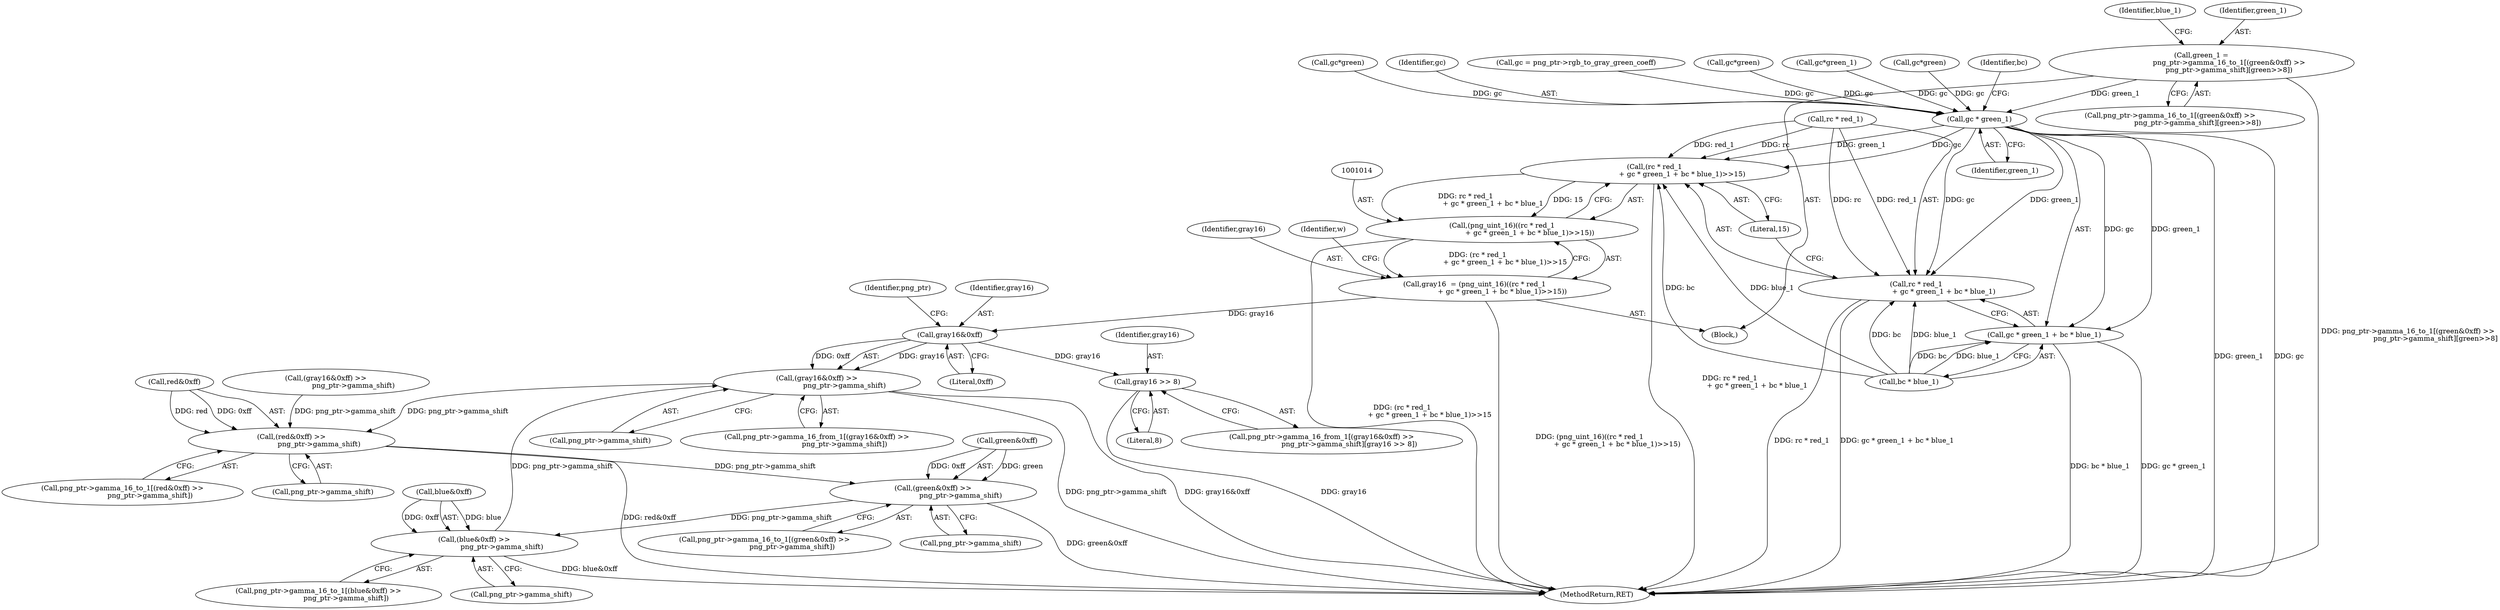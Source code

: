 digraph "0_Chrome_7f3d85b096f66870a15b37c2f40b219b2e292693_9@array" {
"1000975" [label="(Call,green_1 =\n                         png_ptr->gamma_16_to_1[(green&0xff) >>\n                         png_ptr->gamma_shift][green>>8])"];
"1001021" [label="(Call,gc * green_1)"];
"1001015" [label="(Call,(rc * red_1\n                         + gc * green_1 + bc * blue_1)>>15)"];
"1001013" [label="(Call,(png_uint_16)((rc * red_1\n                         + gc * green_1 + bc * blue_1)>>15))"];
"1001011" [label="(Call,gray16  = (png_uint_16)((rc * red_1\n                         + gc * green_1 + bc * blue_1)>>15))"];
"1001036" [label="(Call,gray16&0xff)"];
"1001035" [label="(Call,(gray16&0xff) >>\n                         png_ptr->gamma_shift)"];
"1000964" [label="(Call,(red&0xff) >>\n                         png_ptr->gamma_shift)"];
"1000982" [label="(Call,(green&0xff) >>\n                         png_ptr->gamma_shift)"];
"1001000" [label="(Call,(blue&0xff) >>\n                         png_ptr->gamma_shift)"];
"1001042" [label="(Call,gray16 >> 8)"];
"1001016" [label="(Call,rc * red_1\n                         + gc * green_1 + bc * blue_1)"];
"1001020" [label="(Call,gc * green_1 + bc * blue_1)"];
"1000964" [label="(Call,(red&0xff) >>\n                         png_ptr->gamma_shift)"];
"1001013" [label="(Call,(png_uint_16)((rc * red_1\n                         + gc * green_1 + bc * blue_1)>>15))"];
"1001036" [label="(Call,gray16&0xff)"];
"1000516" [label="(Call,(gray16&0xff) >>\n                         png_ptr->gamma_shift)"];
"1001029" [label="(Identifier,w)"];
"1001020" [label="(Call,gc * green_1 + bc * blue_1)"];
"1001039" [label="(Call,png_ptr->gamma_shift)"];
"1000975" [label="(Call,green_1 =\n                         png_ptr->gamma_16_to_1[(green&0xff) >>\n                         png_ptr->gamma_shift][green>>8])"];
"1001030" [label="(Call,png_ptr->gamma_16_from_1[(gray16&0xff) >>\n                         png_ptr->gamma_shift][gray16 >> 8])"];
"1001024" [label="(Call,bc * blue_1)"];
"1001031" [label="(Call,png_ptr->gamma_16_from_1[(gray16&0xff) >>\n                         png_ptr->gamma_shift])"];
"1001037" [label="(Identifier,gray16)"];
"1000968" [label="(Call,png_ptr->gamma_shift)"];
"1000994" [label="(Identifier,blue_1)"];
"1000996" [label="(Call,png_ptr->gamma_16_to_1[(blue&0xff) >>\n                         png_ptr->gamma_shift])"];
"1000245" [label="(Call,gc*green)"];
"1001001" [label="(Call,blue&0xff)"];
"1001035" [label="(Call,(gray16&0xff) >>\n                         png_ptr->gamma_shift)"];
"1001021" [label="(Call,gc * green_1)"];
"1001042" [label="(Call,gray16 >> 8)"];
"1000976" [label="(Identifier,green_1)"];
"1000965" [label="(Call,red&0xff)"];
"1001043" [label="(Identifier,gray16)"];
"1001015" [label="(Call,(rc * red_1\n                         + gc * green_1 + bc * blue_1)>>15)"];
"1000960" [label="(Call,png_ptr->gamma_16_to_1[(red&0xff) >>\n                         png_ptr->gamma_shift])"];
"1000502" [label="(Call,gc*green_1)"];
"1001038" [label="(Literal,0xff)"];
"1001044" [label="(Literal,8)"];
"1001012" [label="(Identifier,gray16)"];
"1000642" [label="(Call,gc*green)"];
"1001017" [label="(Call,rc * red_1)"];
"1000983" [label="(Call,green&0xff)"];
"1001252" [label="(MethodReturn,RET)"];
"1001023" [label="(Identifier,green_1)"];
"1001025" [label="(Identifier,bc)"];
"1001016" [label="(Call,rc * red_1\n                         + gc * green_1 + bc * blue_1)"];
"1000977" [label="(Call,png_ptr->gamma_16_to_1[(green&0xff) >>\n                         png_ptr->gamma_shift][green>>8])"];
"1000982" [label="(Call,(green&0xff) >>\n                         png_ptr->gamma_shift)"];
"1001027" [label="(Literal,15)"];
"1000323" [label="(Call,gc*green)"];
"1001040" [label="(Identifier,png_ptr)"];
"1001022" [label="(Identifier,gc)"];
"1001004" [label="(Call,png_ptr->gamma_shift)"];
"1000978" [label="(Call,png_ptr->gamma_16_to_1[(green&0xff) >>\n                         png_ptr->gamma_shift])"];
"1001011" [label="(Call,gray16  = (png_uint_16)((rc * red_1\n                         + gc * green_1 + bc * blue_1)>>15))"];
"1000133" [label="(Call,gc = png_ptr->rgb_to_gray_green_coeff)"];
"1001000" [label="(Call,(blue&0xff) >>\n                         png_ptr->gamma_shift)"];
"1000986" [label="(Call,png_ptr->gamma_shift)"];
"1000955" [label="(Block,)"];
"1000975" -> "1000955"  [label="AST: "];
"1000975" -> "1000977"  [label="CFG: "];
"1000976" -> "1000975"  [label="AST: "];
"1000977" -> "1000975"  [label="AST: "];
"1000994" -> "1000975"  [label="CFG: "];
"1000975" -> "1001252"  [label="DDG: png_ptr->gamma_16_to_1[(green&0xff) >>\n                         png_ptr->gamma_shift][green>>8]"];
"1000975" -> "1001021"  [label="DDG: green_1"];
"1001021" -> "1001020"  [label="AST: "];
"1001021" -> "1001023"  [label="CFG: "];
"1001022" -> "1001021"  [label="AST: "];
"1001023" -> "1001021"  [label="AST: "];
"1001025" -> "1001021"  [label="CFG: "];
"1001021" -> "1001252"  [label="DDG: green_1"];
"1001021" -> "1001252"  [label="DDG: gc"];
"1001021" -> "1001015"  [label="DDG: gc"];
"1001021" -> "1001015"  [label="DDG: green_1"];
"1001021" -> "1001016"  [label="DDG: gc"];
"1001021" -> "1001016"  [label="DDG: green_1"];
"1001021" -> "1001020"  [label="DDG: gc"];
"1001021" -> "1001020"  [label="DDG: green_1"];
"1000642" -> "1001021"  [label="DDG: gc"];
"1000502" -> "1001021"  [label="DDG: gc"];
"1000133" -> "1001021"  [label="DDG: gc"];
"1000323" -> "1001021"  [label="DDG: gc"];
"1000245" -> "1001021"  [label="DDG: gc"];
"1001015" -> "1001013"  [label="AST: "];
"1001015" -> "1001027"  [label="CFG: "];
"1001016" -> "1001015"  [label="AST: "];
"1001027" -> "1001015"  [label="AST: "];
"1001013" -> "1001015"  [label="CFG: "];
"1001015" -> "1001252"  [label="DDG: rc * red_1\n                         + gc * green_1 + bc * blue_1"];
"1001015" -> "1001013"  [label="DDG: rc * red_1\n                         + gc * green_1 + bc * blue_1"];
"1001015" -> "1001013"  [label="DDG: 15"];
"1001017" -> "1001015"  [label="DDG: rc"];
"1001017" -> "1001015"  [label="DDG: red_1"];
"1001024" -> "1001015"  [label="DDG: bc"];
"1001024" -> "1001015"  [label="DDG: blue_1"];
"1001013" -> "1001011"  [label="AST: "];
"1001014" -> "1001013"  [label="AST: "];
"1001011" -> "1001013"  [label="CFG: "];
"1001013" -> "1001252"  [label="DDG: (rc * red_1\n                         + gc * green_1 + bc * blue_1)>>15"];
"1001013" -> "1001011"  [label="DDG: (rc * red_1\n                         + gc * green_1 + bc * blue_1)>>15"];
"1001011" -> "1000955"  [label="AST: "];
"1001012" -> "1001011"  [label="AST: "];
"1001029" -> "1001011"  [label="CFG: "];
"1001011" -> "1001252"  [label="DDG: (png_uint_16)((rc * red_1\n                         + gc * green_1 + bc * blue_1)>>15)"];
"1001011" -> "1001036"  [label="DDG: gray16"];
"1001036" -> "1001035"  [label="AST: "];
"1001036" -> "1001038"  [label="CFG: "];
"1001037" -> "1001036"  [label="AST: "];
"1001038" -> "1001036"  [label="AST: "];
"1001040" -> "1001036"  [label="CFG: "];
"1001036" -> "1001035"  [label="DDG: gray16"];
"1001036" -> "1001035"  [label="DDG: 0xff"];
"1001036" -> "1001042"  [label="DDG: gray16"];
"1001035" -> "1001031"  [label="AST: "];
"1001035" -> "1001039"  [label="CFG: "];
"1001039" -> "1001035"  [label="AST: "];
"1001031" -> "1001035"  [label="CFG: "];
"1001035" -> "1001252"  [label="DDG: gray16&0xff"];
"1001035" -> "1001252"  [label="DDG: png_ptr->gamma_shift"];
"1001035" -> "1000964"  [label="DDG: png_ptr->gamma_shift"];
"1001000" -> "1001035"  [label="DDG: png_ptr->gamma_shift"];
"1000964" -> "1000960"  [label="AST: "];
"1000964" -> "1000968"  [label="CFG: "];
"1000965" -> "1000964"  [label="AST: "];
"1000968" -> "1000964"  [label="AST: "];
"1000960" -> "1000964"  [label="CFG: "];
"1000964" -> "1001252"  [label="DDG: red&0xff"];
"1000965" -> "1000964"  [label="DDG: red"];
"1000965" -> "1000964"  [label="DDG: 0xff"];
"1000516" -> "1000964"  [label="DDG: png_ptr->gamma_shift"];
"1000964" -> "1000982"  [label="DDG: png_ptr->gamma_shift"];
"1000982" -> "1000978"  [label="AST: "];
"1000982" -> "1000986"  [label="CFG: "];
"1000983" -> "1000982"  [label="AST: "];
"1000986" -> "1000982"  [label="AST: "];
"1000978" -> "1000982"  [label="CFG: "];
"1000982" -> "1001252"  [label="DDG: green&0xff"];
"1000983" -> "1000982"  [label="DDG: green"];
"1000983" -> "1000982"  [label="DDG: 0xff"];
"1000982" -> "1001000"  [label="DDG: png_ptr->gamma_shift"];
"1001000" -> "1000996"  [label="AST: "];
"1001000" -> "1001004"  [label="CFG: "];
"1001001" -> "1001000"  [label="AST: "];
"1001004" -> "1001000"  [label="AST: "];
"1000996" -> "1001000"  [label="CFG: "];
"1001000" -> "1001252"  [label="DDG: blue&0xff"];
"1001001" -> "1001000"  [label="DDG: blue"];
"1001001" -> "1001000"  [label="DDG: 0xff"];
"1001042" -> "1001030"  [label="AST: "];
"1001042" -> "1001044"  [label="CFG: "];
"1001043" -> "1001042"  [label="AST: "];
"1001044" -> "1001042"  [label="AST: "];
"1001030" -> "1001042"  [label="CFG: "];
"1001042" -> "1001252"  [label="DDG: gray16"];
"1001016" -> "1001020"  [label="CFG: "];
"1001017" -> "1001016"  [label="AST: "];
"1001020" -> "1001016"  [label="AST: "];
"1001027" -> "1001016"  [label="CFG: "];
"1001016" -> "1001252"  [label="DDG: gc * green_1 + bc * blue_1"];
"1001016" -> "1001252"  [label="DDG: rc * red_1"];
"1001017" -> "1001016"  [label="DDG: rc"];
"1001017" -> "1001016"  [label="DDG: red_1"];
"1001024" -> "1001016"  [label="DDG: bc"];
"1001024" -> "1001016"  [label="DDG: blue_1"];
"1001020" -> "1001024"  [label="CFG: "];
"1001024" -> "1001020"  [label="AST: "];
"1001020" -> "1001252"  [label="DDG: bc * blue_1"];
"1001020" -> "1001252"  [label="DDG: gc * green_1"];
"1001024" -> "1001020"  [label="DDG: bc"];
"1001024" -> "1001020"  [label="DDG: blue_1"];
}
